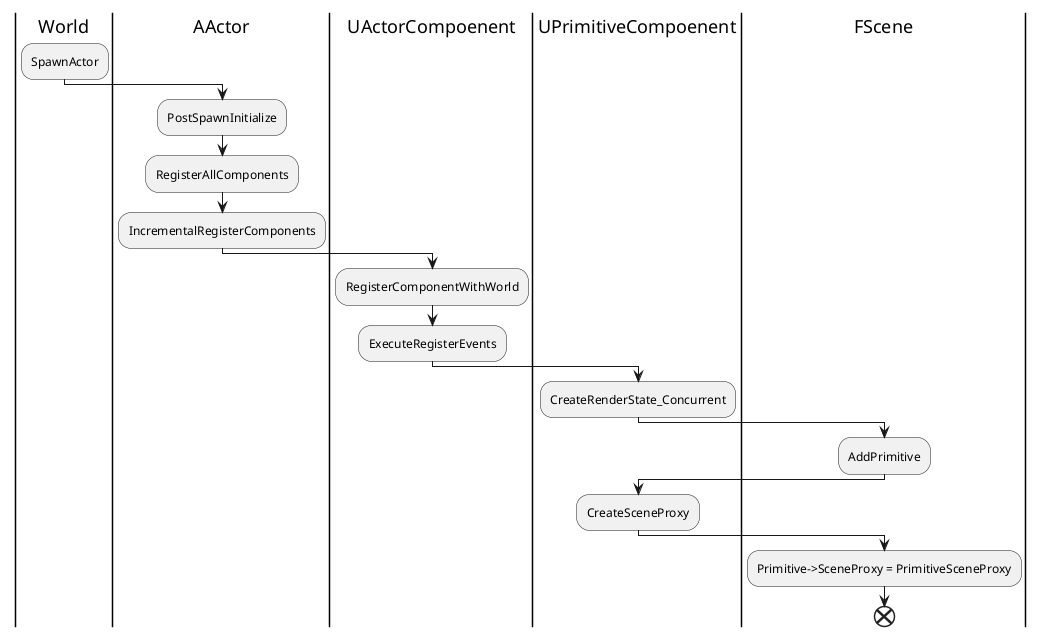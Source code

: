 @startuml

|World|
:SpawnActor;
|AActor|
:PostSpawnInitialize;
:RegisterAllComponents;
:IncrementalRegisterComponents;
|UActorCompoenent|
:RegisterComponentWithWorld;
:ExecuteRegisterEvents;
|UPrimitiveCompoenent|
:CreateRenderState_Concurrent;
|FScene|
:AddPrimitive;
|UPrimitiveCompoenent|
:CreateSceneProxy;
|FScene|
:Primitive->SceneProxy = PrimitiveSceneProxy;
end

@enduml